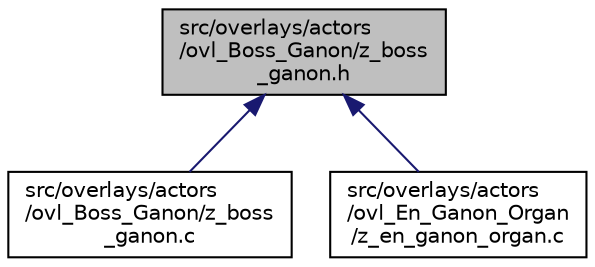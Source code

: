 digraph "src/overlays/actors/ovl_Boss_Ganon/z_boss_ganon.h"
{
 // LATEX_PDF_SIZE
  edge [fontname="Helvetica",fontsize="10",labelfontname="Helvetica",labelfontsize="10"];
  node [fontname="Helvetica",fontsize="10",shape=record];
  Node1 [label="src/overlays/actors\l/ovl_Boss_Ganon/z_boss\l_ganon.h",height=0.2,width=0.4,color="black", fillcolor="grey75", style="filled", fontcolor="black",tooltip=" "];
  Node1 -> Node2 [dir="back",color="midnightblue",fontsize="10",style="solid",fontname="Helvetica"];
  Node2 [label="src/overlays/actors\l/ovl_Boss_Ganon/z_boss\l_ganon.c",height=0.2,width=0.4,color="black", fillcolor="white", style="filled",URL="$d9/d77/z__boss__ganon_8c.html",tooltip=" "];
  Node1 -> Node3 [dir="back",color="midnightblue",fontsize="10",style="solid",fontname="Helvetica"];
  Node3 [label="src/overlays/actors\l/ovl_En_Ganon_Organ\l/z_en_ganon_organ.c",height=0.2,width=0.4,color="black", fillcolor="white", style="filled",URL="$d6/de7/z__en__ganon__organ_8c.html",tooltip=" "];
}
